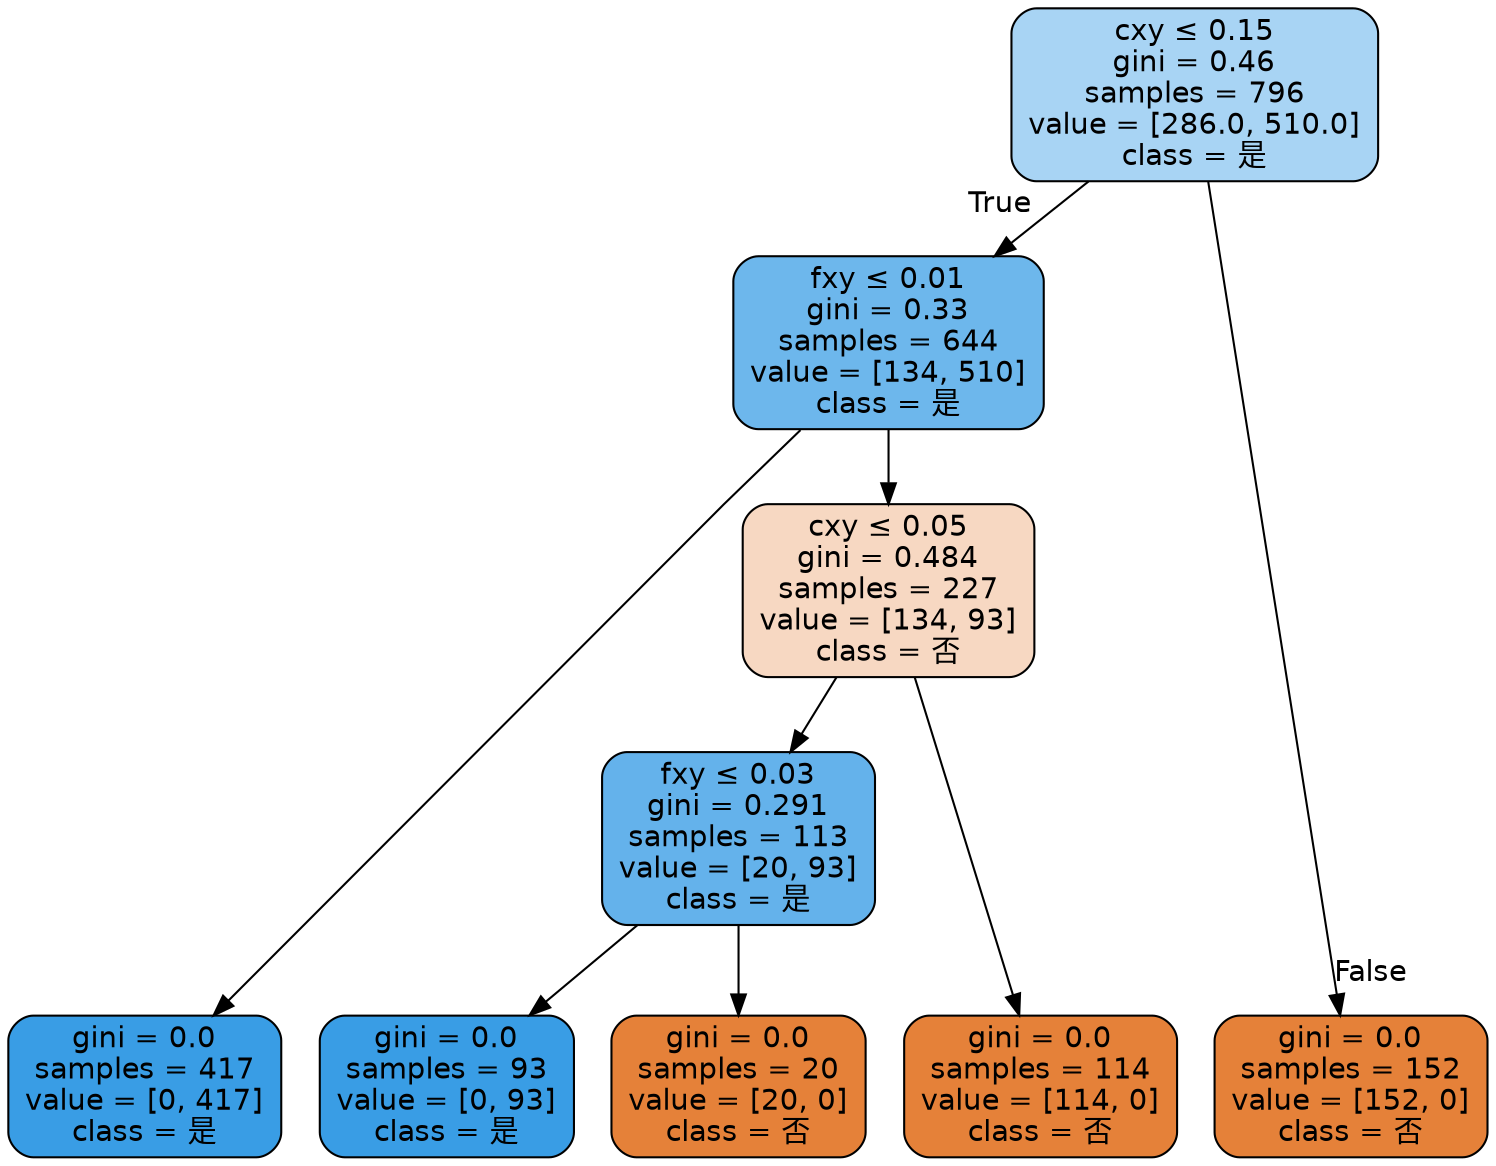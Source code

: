 digraph Tree {
node [shape=box, style="filled, rounded", color="black", fontname="helvetica"] ;
graph [ranksep=equally, splines=polyline] ;
edge [fontname="helvetica"] ;
0 [label=<cxy &le; 0.15<br/>gini = 0.46<br/>samples = 796<br/>value = [286.0, 510.0]<br/>class = 是>, fillcolor="#a8d4f4"] ;
1 [label=<fxy &le; 0.01<br/>gini = 0.33<br/>samples = 644<br/>value = [134, 510]<br/>class = 是>, fillcolor="#6db7ec"] ;
0 -> 1 [labeldistance=2.5, labelangle=45, headlabel="True"] ;
2 [label=<gini = 0.0<br/>samples = 417<br/>value = [0, 417]<br/>class = 是>, fillcolor="#399de5"] ;
1 -> 2 ;
3 [label=<cxy &le; 0.05<br/>gini = 0.484<br/>samples = 227<br/>value = [134, 93]<br/>class = 否>, fillcolor="#f7d8c2"] ;
1 -> 3 ;
4 [label=<fxy &le; 0.03<br/>gini = 0.291<br/>samples = 113<br/>value = [20, 93]<br/>class = 是>, fillcolor="#64b2eb"] ;
3 -> 4 ;
5 [label=<gini = 0.0<br/>samples = 93<br/>value = [0, 93]<br/>class = 是>, fillcolor="#399de5"] ;
4 -> 5 ;
6 [label=<gini = 0.0<br/>samples = 20<br/>value = [20, 0]<br/>class = 否>, fillcolor="#e58139"] ;
4 -> 6 ;
7 [label=<gini = 0.0<br/>samples = 114<br/>value = [114, 0]<br/>class = 否>, fillcolor="#e58139"] ;
3 -> 7 ;
8 [label=<gini = 0.0<br/>samples = 152<br/>value = [152, 0]<br/>class = 否>, fillcolor="#e58139"] ;
0 -> 8 [labeldistance=2.5, labelangle=-45, headlabel="False"] ;
{rank=same ; 0} ;
{rank=same ; 1} ;
{rank=same ; 3} ;
{rank=same ; 4} ;
{rank=same ; 2; 5; 6; 7; 8} ;
}
